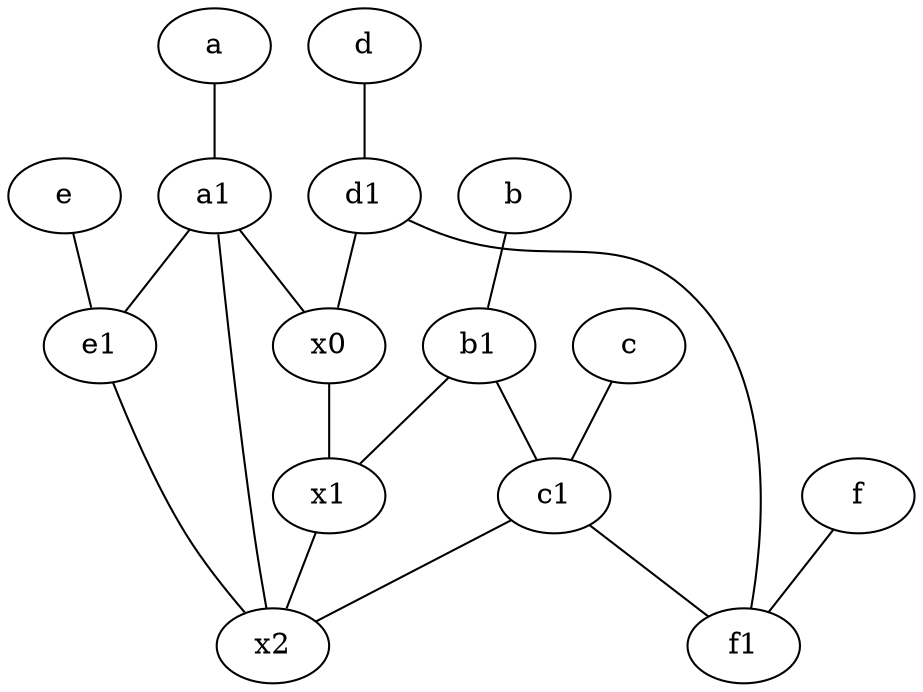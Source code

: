 graph {
	node [labelfontsize=50]
	c [labelfontsize=50 pos="4.5,2!"]
	x2 [labelfontsize=50]
	f1 [labelfontsize=50 pos="3,8!"]
	d [labelfontsize=50 pos="2,5!"]
	f [labelfontsize=50 pos="3,9!"]
	c1 [labelfontsize=50 pos="4.5,3!"]
	e1 [labelfontsize=50 pos="7,7!"]
	a1 [labelfontsize=50 pos="8,3!"]
	x0 [labelfontsize=50]
	x1 [labelfontsize=50]
	b1 [labelfontsize=50 pos="9,4!"]
	b [labelfontsize=50 pos="10,4!"]
	e [labelfontsize=50 pos="7,9!"]
	d1 [labelfontsize=50 pos="3,5!"]
	a [labelfontsize=50 pos="8,2!"]
	a1 -- x2
	e1 -- x2
	d1 -- x0
	b1 -- c1
	c1 -- f1
	x0 -- x1
	c1 -- x2
	b -- b1
	a1 -- e1
	d -- d1
	b1 -- x1
	e -- e1
	x1 -- x2
	c -- c1
	f -- f1
	d1 -- f1
	a1 -- x0
	a -- a1
}

